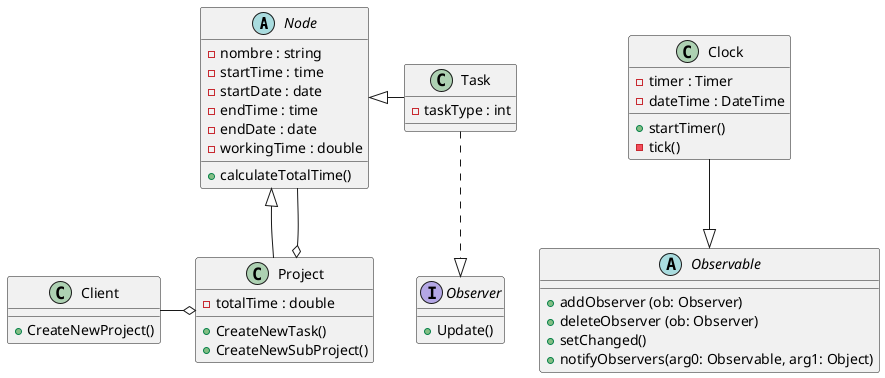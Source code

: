 @startuml
'https://plantuml.com/class-diagram

abstract class Node
class Task
class Client
class Project
interface Observer
abstract class Observable
class Clock

Node <|- Task
Node <|-- Project
Client -o Project
Project o-- Node
Clock  --|> Observable
Task  ..|> Observer

class Project {
    -totalTime : double
    +CreateNewTask()
    +CreateNewSubProject()
}

abstract class Node {
    -nombre : string
    -startTime : time
    -startDate : date
    -endTime : time
    -endDate : date
    -workingTime : double
    +calculateTotalTime()
}

class Task {
    -taskType : int
}

class Client {
    +CreateNewProject()
}
interface Observer{
    +Update()

}
class Clock{
    -timer : Timer
    -dateTime : DateTime
    +startTimer()
    -tick()
}

abstract class Observable{
    +addObserver (ob: Observer)
    +deleteObserver (ob: Observer)
    +setChanged()
    +notifyObservers(arg0: Observable, arg1: Object)
}

@enduml